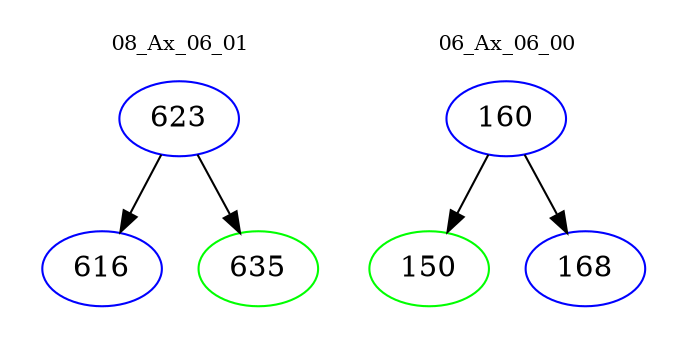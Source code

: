 digraph{
subgraph cluster_0 {
color = white
label = "08_Ax_06_01";
fontsize=10;
T0_623 [label="623", color="blue"]
T0_623 -> T0_616 [color="black"]
T0_616 [label="616", color="blue"]
T0_623 -> T0_635 [color="black"]
T0_635 [label="635", color="green"]
}
subgraph cluster_1 {
color = white
label = "06_Ax_06_00";
fontsize=10;
T1_160 [label="160", color="blue"]
T1_160 -> T1_150 [color="black"]
T1_150 [label="150", color="green"]
T1_160 -> T1_168 [color="black"]
T1_168 [label="168", color="blue"]
}
}
